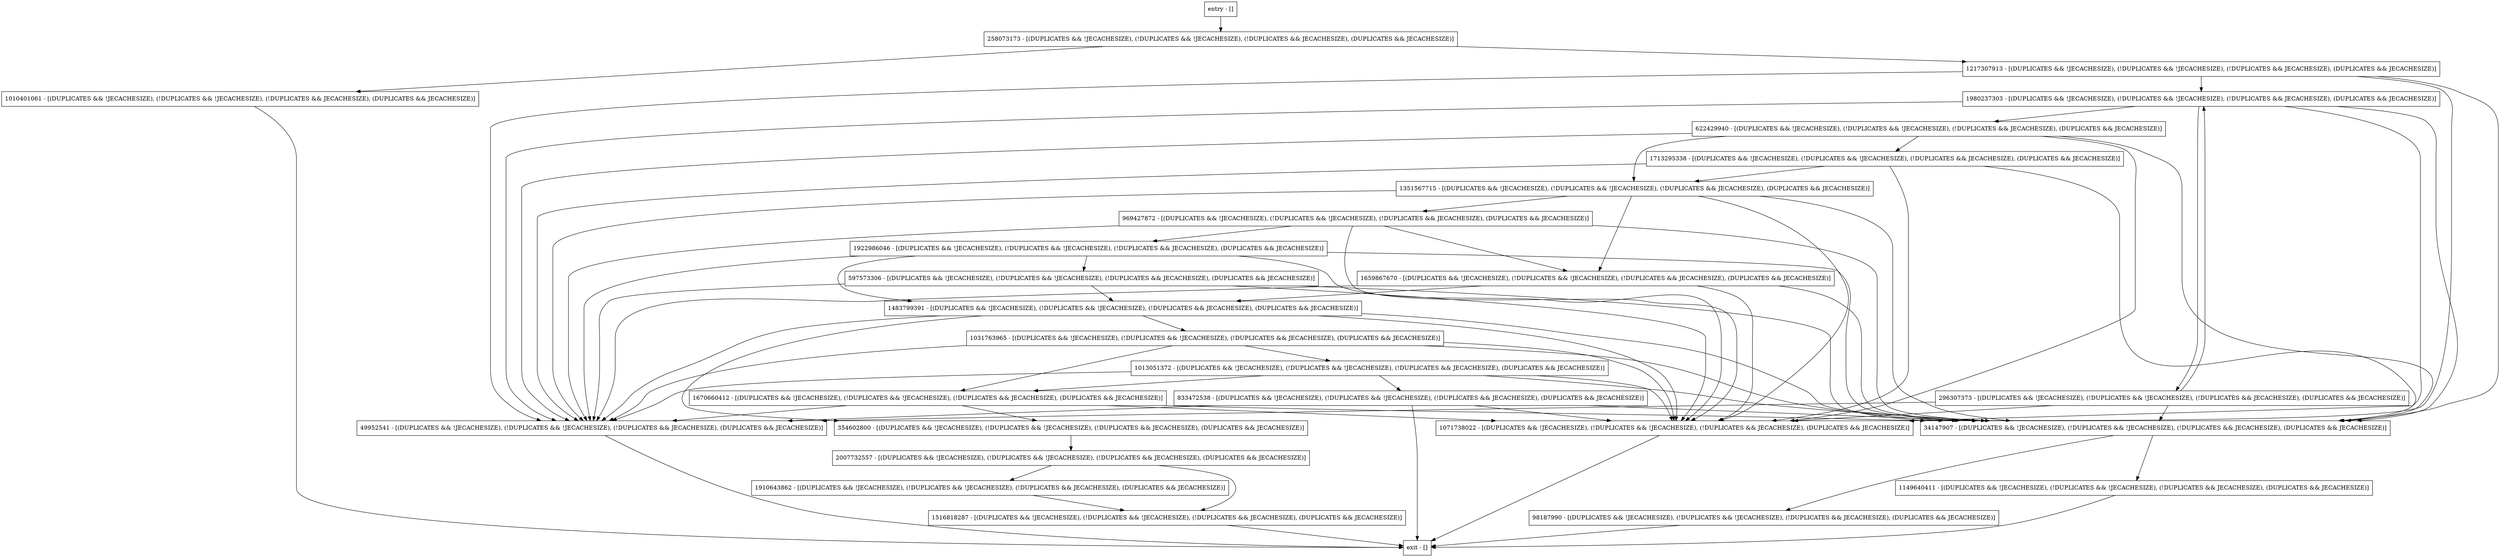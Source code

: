 digraph log {
node [shape=record];
1516818287 [label="1516818287 - [(DUPLICATES && !JECACHESIZE), (!DUPLICATES && !JECACHESIZE), (!DUPLICATES && JECACHESIZE), (DUPLICATES && JECACHESIZE)]"];
1013051372 [label="1013051372 - [(DUPLICATES && !JECACHESIZE), (!DUPLICATES && !JECACHESIZE), (!DUPLICATES && JECACHESIZE), (DUPLICATES && JECACHESIZE)]"];
1149640411 [label="1149640411 - [(DUPLICATES && !JECACHESIZE), (!DUPLICATES && !JECACHESIZE), (!DUPLICATES && JECACHESIZE), (DUPLICATES && JECACHESIZE)]"];
1351567715 [label="1351567715 - [(DUPLICATES && !JECACHESIZE), (!DUPLICATES && !JECACHESIZE), (!DUPLICATES && JECACHESIZE), (DUPLICATES && JECACHESIZE)]"];
1010401061 [label="1010401061 - [(DUPLICATES && !JECACHESIZE), (!DUPLICATES && !JECACHESIZE), (!DUPLICATES && JECACHESIZE), (DUPLICATES && JECACHESIZE)]"];
1910643862 [label="1910643862 - [(DUPLICATES && !JECACHESIZE), (!DUPLICATES && !JECACHESIZE), (!DUPLICATES && JECACHESIZE), (DUPLICATES && JECACHESIZE)]"];
597573306 [label="597573306 - [(DUPLICATES && !JECACHESIZE), (!DUPLICATES && !JECACHESIZE), (!DUPLICATES && JECACHESIZE), (DUPLICATES && JECACHESIZE)]"];
833472538 [label="833472538 - [(DUPLICATES && !JECACHESIZE), (!DUPLICATES && !JECACHESIZE), (!DUPLICATES && JECACHESIZE), (DUPLICATES && JECACHESIZE)]"];
1071738022 [label="1071738022 - [(DUPLICATES && !JECACHESIZE), (!DUPLICATES && !JECACHESIZE), (!DUPLICATES && JECACHESIZE), (DUPLICATES && JECACHESIZE)]"];
34147907 [label="34147907 - [(DUPLICATES && !JECACHESIZE), (!DUPLICATES && !JECACHESIZE), (!DUPLICATES && JECACHESIZE), (DUPLICATES && JECACHESIZE)]"];
1713295338 [label="1713295338 - [(DUPLICATES && !JECACHESIZE), (!DUPLICATES && !JECACHESIZE), (!DUPLICATES && JECACHESIZE), (DUPLICATES && JECACHESIZE)]"];
2007732557 [label="2007732557 - [(DUPLICATES && !JECACHESIZE), (!DUPLICATES && !JECACHESIZE), (!DUPLICATES && JECACHESIZE), (DUPLICATES && JECACHESIZE)]"];
1670660412 [label="1670660412 - [(DUPLICATES && !JECACHESIZE), (!DUPLICATES && !JECACHESIZE), (!DUPLICATES && JECACHESIZE), (DUPLICATES && JECACHESIZE)]"];
1483799391 [label="1483799391 - [(DUPLICATES && !JECACHESIZE), (!DUPLICATES && !JECACHESIZE), (!DUPLICATES && JECACHESIZE), (DUPLICATES && JECACHESIZE)]"];
969427872 [label="969427872 - [(DUPLICATES && !JECACHESIZE), (!DUPLICATES && !JECACHESIZE), (!DUPLICATES && JECACHESIZE), (DUPLICATES && JECACHESIZE)]"];
49952541 [label="49952541 - [(DUPLICATES && !JECACHESIZE), (!DUPLICATES && !JECACHESIZE), (!DUPLICATES && JECACHESIZE), (DUPLICATES && JECACHESIZE)]"];
622429940 [label="622429940 - [(DUPLICATES && !JECACHESIZE), (!DUPLICATES && !JECACHESIZE), (!DUPLICATES && JECACHESIZE), (DUPLICATES && JECACHESIZE)]"];
1217307913 [label="1217307913 - [(DUPLICATES && !JECACHESIZE), (!DUPLICATES && !JECACHESIZE), (!DUPLICATES && JECACHESIZE), (DUPLICATES && JECACHESIZE)]"];
entry [label="entry - []"];
exit [label="exit - []"];
296307373 [label="296307373 - [(DUPLICATES && !JECACHESIZE), (!DUPLICATES && !JECACHESIZE), (!DUPLICATES && JECACHESIZE), (DUPLICATES && JECACHESIZE)]"];
1980237303 [label="1980237303 - [(DUPLICATES && !JECACHESIZE), (!DUPLICATES && !JECACHESIZE), (!DUPLICATES && JECACHESIZE), (DUPLICATES && JECACHESIZE)]"];
1922986046 [label="1922986046 - [(DUPLICATES && !JECACHESIZE), (!DUPLICATES && !JECACHESIZE), (!DUPLICATES && JECACHESIZE), (DUPLICATES && JECACHESIZE)]"];
98187990 [label="98187990 - [(DUPLICATES && !JECACHESIZE), (!DUPLICATES && !JECACHESIZE), (!DUPLICATES && JECACHESIZE), (DUPLICATES && JECACHESIZE)]"];
354602800 [label="354602800 - [(DUPLICATES && !JECACHESIZE), (!DUPLICATES && !JECACHESIZE), (!DUPLICATES && JECACHESIZE), (DUPLICATES && JECACHESIZE)]"];
258073173 [label="258073173 - [(DUPLICATES && !JECACHESIZE), (!DUPLICATES && !JECACHESIZE), (!DUPLICATES && JECACHESIZE), (DUPLICATES && JECACHESIZE)]"];
1031763965 [label="1031763965 - [(DUPLICATES && !JECACHESIZE), (!DUPLICATES && !JECACHESIZE), (!DUPLICATES && JECACHESIZE), (DUPLICATES && JECACHESIZE)]"];
1659867670 [label="1659867670 - [(DUPLICATES && !JECACHESIZE), (!DUPLICATES && !JECACHESIZE), (!DUPLICATES && JECACHESIZE), (DUPLICATES && JECACHESIZE)]"];
entry;
exit;
1516818287 -> exit;
1013051372 -> 1071738022;
1013051372 -> 49952541;
1013051372 -> 34147907;
1013051372 -> 1670660412;
1013051372 -> 833472538;
1149640411 -> exit;
1351567715 -> 969427872;
1351567715 -> 1071738022;
1351567715 -> 49952541;
1351567715 -> 34147907;
1351567715 -> 1659867670;
1010401061 -> exit;
1910643862 -> 1516818287;
597573306 -> 1071738022;
597573306 -> 49952541;
597573306 -> 34147907;
597573306 -> 1483799391;
833472538 -> exit;
833472538 -> 1071738022;
833472538 -> 49952541;
833472538 -> 34147907;
1071738022 -> exit;
34147907 -> 98187990;
34147907 -> 1149640411;
1713295338 -> 1071738022;
1713295338 -> 1351567715;
1713295338 -> 49952541;
1713295338 -> 34147907;
2007732557 -> 1516818287;
2007732557 -> 1910643862;
1670660412 -> 354602800;
1670660412 -> 1071738022;
1670660412 -> 49952541;
1670660412 -> 34147907;
1483799391 -> 354602800;
1483799391 -> 1071738022;
1483799391 -> 49952541;
1483799391 -> 34147907;
1483799391 -> 1031763965;
969427872 -> 1922986046;
969427872 -> 1071738022;
969427872 -> 49952541;
969427872 -> 34147907;
969427872 -> 1659867670;
49952541 -> exit;
622429940 -> 1071738022;
622429940 -> 1351567715;
622429940 -> 49952541;
622429940 -> 34147907;
622429940 -> 1713295338;
1217307913 -> 1980237303;
1217307913 -> 1071738022;
1217307913 -> 49952541;
1217307913 -> 34147907;
entry -> 258073173;
296307373 -> 1980237303;
296307373 -> 1071738022;
296307373 -> 49952541;
296307373 -> 34147907;
1980237303 -> 296307373;
1980237303 -> 1071738022;
1980237303 -> 49952541;
1980237303 -> 622429940;
1980237303 -> 34147907;
1922986046 -> 1071738022;
1922986046 -> 49952541;
1922986046 -> 34147907;
1922986046 -> 597573306;
1922986046 -> 1483799391;
98187990 -> exit;
354602800 -> 2007732557;
258073173 -> 1217307913;
258073173 -> 1010401061;
1031763965 -> 1071738022;
1031763965 -> 1013051372;
1031763965 -> 49952541;
1031763965 -> 34147907;
1031763965 -> 1670660412;
1659867670 -> 1071738022;
1659867670 -> 49952541;
1659867670 -> 34147907;
1659867670 -> 1483799391;
}
